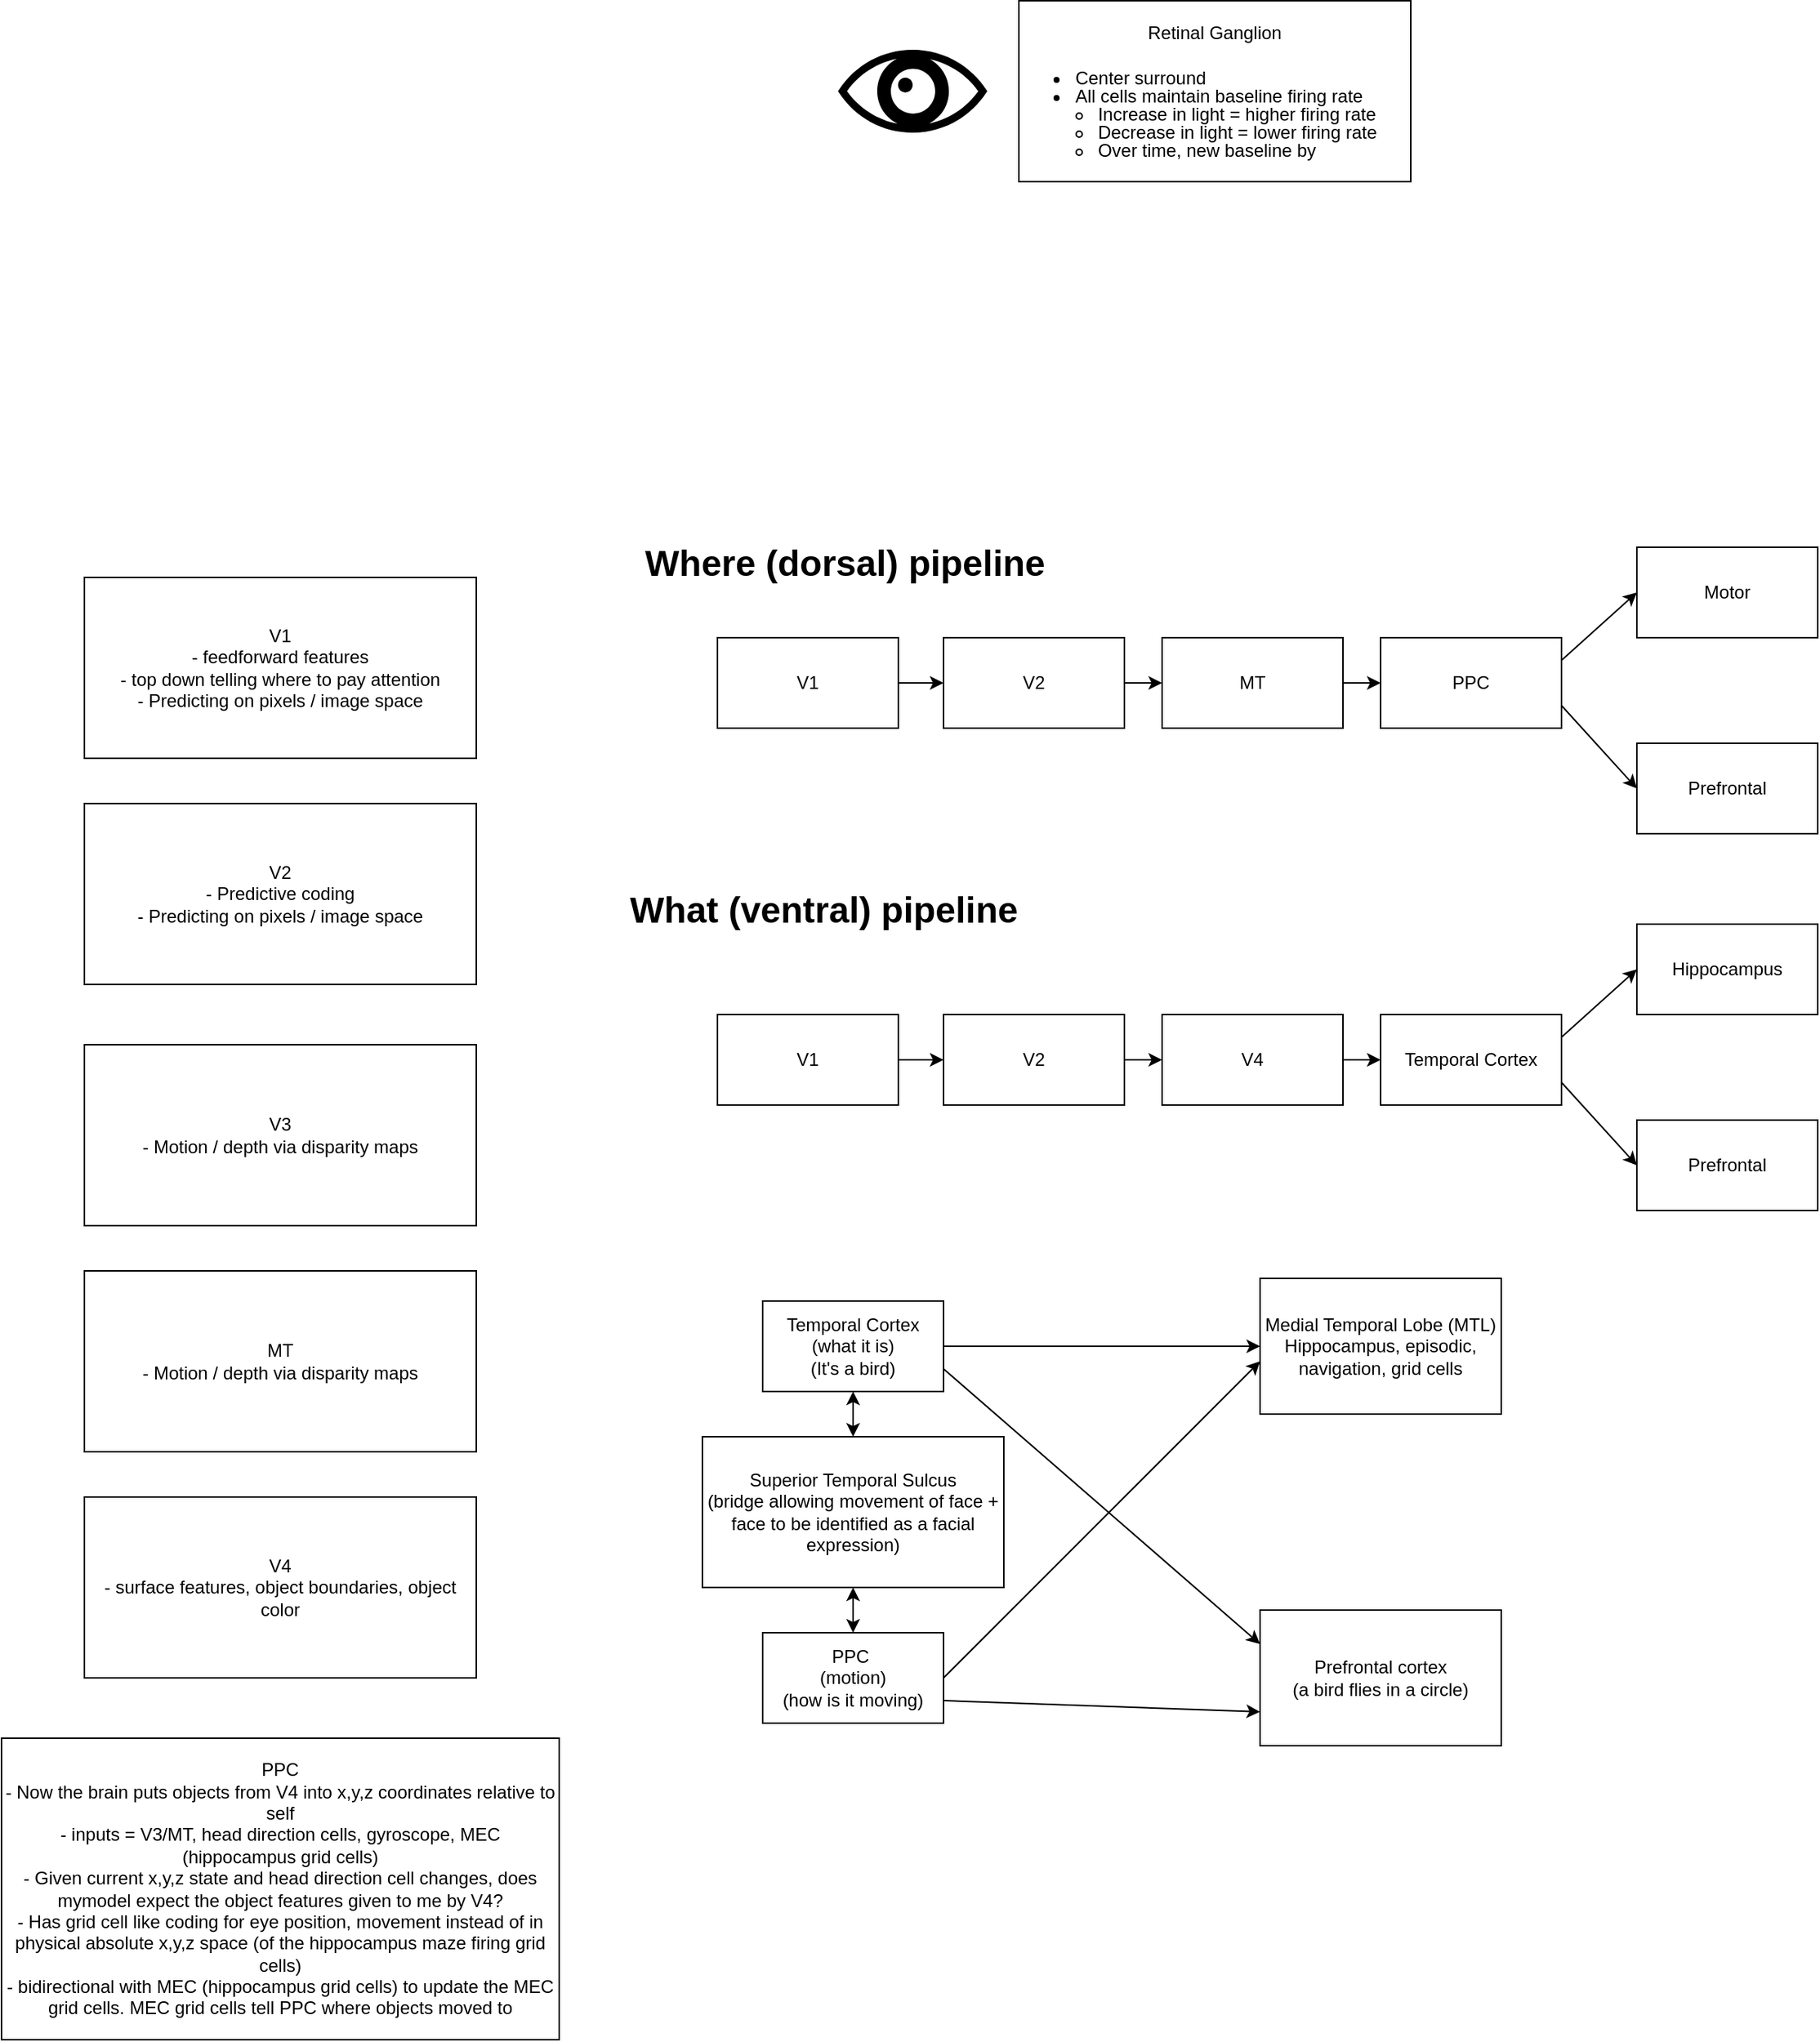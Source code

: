 <mxfile version="26.2.14">
  <diagram name="Page-1" id="L4ATmHOxBW7hnk37qFYO">
    <mxGraphModel dx="1788" dy="1170" grid="1" gridSize="10" guides="1" tooltips="1" connect="1" arrows="1" fold="1" page="0" pageScale="1" pageWidth="850" pageHeight="1100" math="0" shadow="0">
      <root>
        <mxCell id="0" />
        <mxCell id="1" parent="0" />
        <mxCell id="7BeZ9nyPgXJLnocpsz5R-1" value="" style="shape=mxgraph.signs.healthcare.eye;html=1;pointerEvents=1;fillColor=#000000;strokeColor=none;verticalLabelPosition=bottom;verticalAlign=top;align=center;" vertex="1" parent="1">
          <mxGeometry x="160" y="130" width="99" height="55" as="geometry" />
        </mxCell>
        <mxCell id="7BeZ9nyPgXJLnocpsz5R-4" value="Retinal Ganglion&lt;div&gt;&lt;br&gt;&lt;/div&gt;&lt;div&gt;&lt;ul style=&quot;text-align: left; padding-left: 15px; margin-top: 2px; margin-bottom: 2px;&quot;&gt;&lt;li style=&quot;line-height: 12px;&quot;&gt;Center surround&lt;/li&gt;&lt;li style=&quot;line-height: 12px;&quot;&gt;All cells maintain baseline firing rate&lt;/li&gt;&lt;ul style=&quot;padding-left: 15px;&quot;&gt;&lt;li style=&quot;line-height: 12px;&quot;&gt;Increase in light = higher firing rate&lt;/li&gt;&lt;li style=&quot;line-height: 12px;&quot;&gt;Decrease in light = lower firing rate&lt;/li&gt;&lt;li style=&quot;line-height: 12px;&quot;&gt;Over time, new baseline by&amp;nbsp;&amp;nbsp;&lt;/li&gt;&lt;/ul&gt;&lt;/ul&gt;&lt;/div&gt;" style="rounded=0;whiteSpace=wrap;html=1;" vertex="1" parent="1">
          <mxGeometry x="280" y="97.5" width="260" height="120" as="geometry" />
        </mxCell>
        <mxCell id="7BeZ9nyPgXJLnocpsz5R-5" value="V1" style="rounded=0;whiteSpace=wrap;html=1;" vertex="1" parent="1">
          <mxGeometry x="80" y="520" width="120" height="60" as="geometry" />
        </mxCell>
        <mxCell id="7BeZ9nyPgXJLnocpsz5R-6" value="V2" style="rounded=0;whiteSpace=wrap;html=1;" vertex="1" parent="1">
          <mxGeometry x="230" y="520" width="120" height="60" as="geometry" />
        </mxCell>
        <mxCell id="7BeZ9nyPgXJLnocpsz5R-7" value="" style="endArrow=classic;html=1;rounded=0;exitX=1;exitY=0.5;exitDx=0;exitDy=0;entryX=0;entryY=0.5;entryDx=0;entryDy=0;" edge="1" parent="1" source="7BeZ9nyPgXJLnocpsz5R-5" target="7BeZ9nyPgXJLnocpsz5R-6">
          <mxGeometry width="50" height="50" relative="1" as="geometry">
            <mxPoint x="400" y="500" as="sourcePoint" />
            <mxPoint x="450" y="450" as="targetPoint" />
          </mxGeometry>
        </mxCell>
        <mxCell id="7BeZ9nyPgXJLnocpsz5R-8" value="" style="endArrow=classic;html=1;rounded=0;exitX=1;exitY=0.5;exitDx=0;exitDy=0;entryX=0;entryY=0.5;entryDx=0;entryDy=0;" edge="1" parent="1" source="7BeZ9nyPgXJLnocpsz5R-6" target="7BeZ9nyPgXJLnocpsz5R-9">
          <mxGeometry width="50" height="50" relative="1" as="geometry">
            <mxPoint x="210" y="560" as="sourcePoint" />
            <mxPoint x="240" y="560" as="targetPoint" />
          </mxGeometry>
        </mxCell>
        <mxCell id="7BeZ9nyPgXJLnocpsz5R-9" value="MT" style="rounded=0;whiteSpace=wrap;html=1;" vertex="1" parent="1">
          <mxGeometry x="375" y="520" width="120" height="60" as="geometry" />
        </mxCell>
        <mxCell id="7BeZ9nyPgXJLnocpsz5R-10" value="PPC" style="rounded=0;whiteSpace=wrap;html=1;" vertex="1" parent="1">
          <mxGeometry x="520" y="520" width="120" height="60" as="geometry" />
        </mxCell>
        <mxCell id="7BeZ9nyPgXJLnocpsz5R-11" value="" style="endArrow=classic;html=1;rounded=0;exitX=1;exitY=0.5;exitDx=0;exitDy=0;entryX=0;entryY=0.5;entryDx=0;entryDy=0;" edge="1" parent="1" source="7BeZ9nyPgXJLnocpsz5R-9" target="7BeZ9nyPgXJLnocpsz5R-10">
          <mxGeometry width="50" height="50" relative="1" as="geometry">
            <mxPoint x="360" y="560" as="sourcePoint" />
            <mxPoint x="385" y="560" as="targetPoint" />
          </mxGeometry>
        </mxCell>
        <mxCell id="7BeZ9nyPgXJLnocpsz5R-12" value="Motor" style="rounded=0;whiteSpace=wrap;html=1;" vertex="1" parent="1">
          <mxGeometry x="690" y="460" width="120" height="60" as="geometry" />
        </mxCell>
        <mxCell id="7BeZ9nyPgXJLnocpsz5R-13" value="Prefrontal" style="rounded=0;whiteSpace=wrap;html=1;" vertex="1" parent="1">
          <mxGeometry x="690" y="590" width="120" height="60" as="geometry" />
        </mxCell>
        <mxCell id="7BeZ9nyPgXJLnocpsz5R-14" value="" style="endArrow=classic;html=1;rounded=0;exitX=1;exitY=0.25;exitDx=0;exitDy=0;entryX=0;entryY=0.5;entryDx=0;entryDy=0;" edge="1" parent="1" source="7BeZ9nyPgXJLnocpsz5R-10" target="7BeZ9nyPgXJLnocpsz5R-12">
          <mxGeometry width="50" height="50" relative="1" as="geometry">
            <mxPoint x="600" y="710" as="sourcePoint" />
            <mxPoint x="650" y="660" as="targetPoint" />
          </mxGeometry>
        </mxCell>
        <mxCell id="7BeZ9nyPgXJLnocpsz5R-15" value="" style="endArrow=classic;html=1;rounded=0;exitX=1;exitY=0.75;exitDx=0;exitDy=0;entryX=0;entryY=0.5;entryDx=0;entryDy=0;" edge="1" parent="1" source="7BeZ9nyPgXJLnocpsz5R-10" target="7BeZ9nyPgXJLnocpsz5R-13">
          <mxGeometry width="50" height="50" relative="1" as="geometry">
            <mxPoint x="600" y="710" as="sourcePoint" />
            <mxPoint x="650" y="660" as="targetPoint" />
          </mxGeometry>
        </mxCell>
        <mxCell id="7BeZ9nyPgXJLnocpsz5R-16" value="&lt;h1 style=&quot;margin-top: 0px;&quot;&gt;Where (dorsal) pipeline&lt;/h1&gt;" style="text;html=1;whiteSpace=wrap;overflow=hidden;rounded=0;" vertex="1" parent="1">
          <mxGeometry x="30" y="450" width="290" height="50" as="geometry" />
        </mxCell>
        <mxCell id="7BeZ9nyPgXJLnocpsz5R-17" value="&lt;h1 style=&quot;margin-top: 0px;&quot;&gt;What (ventral) pipeline&lt;/h1&gt;" style="text;html=1;whiteSpace=wrap;overflow=hidden;rounded=0;" vertex="1" parent="1">
          <mxGeometry x="20" y="680" width="290" height="50" as="geometry" />
        </mxCell>
        <mxCell id="7BeZ9nyPgXJLnocpsz5R-18" value="V1" style="rounded=0;whiteSpace=wrap;html=1;" vertex="1" parent="1">
          <mxGeometry x="80" y="770" width="120" height="60" as="geometry" />
        </mxCell>
        <mxCell id="7BeZ9nyPgXJLnocpsz5R-19" value="V2" style="rounded=0;whiteSpace=wrap;html=1;" vertex="1" parent="1">
          <mxGeometry x="230" y="770" width="120" height="60" as="geometry" />
        </mxCell>
        <mxCell id="7BeZ9nyPgXJLnocpsz5R-20" value="" style="endArrow=classic;html=1;rounded=0;exitX=1;exitY=0.5;exitDx=0;exitDy=0;entryX=0;entryY=0.5;entryDx=0;entryDy=0;" edge="1" parent="1" source="7BeZ9nyPgXJLnocpsz5R-18" target="7BeZ9nyPgXJLnocpsz5R-19">
          <mxGeometry width="50" height="50" relative="1" as="geometry">
            <mxPoint x="400" y="750" as="sourcePoint" />
            <mxPoint x="450" y="700" as="targetPoint" />
          </mxGeometry>
        </mxCell>
        <mxCell id="7BeZ9nyPgXJLnocpsz5R-31" value="V4" style="rounded=0;whiteSpace=wrap;html=1;" vertex="1" parent="1">
          <mxGeometry x="375" y="770" width="120" height="60" as="geometry" />
        </mxCell>
        <mxCell id="7BeZ9nyPgXJLnocpsz5R-32" value="Temporal Cortex" style="rounded=0;whiteSpace=wrap;html=1;" vertex="1" parent="1">
          <mxGeometry x="520" y="770" width="120" height="60" as="geometry" />
        </mxCell>
        <mxCell id="7BeZ9nyPgXJLnocpsz5R-33" value="" style="endArrow=classic;html=1;rounded=0;exitX=1;exitY=0.5;exitDx=0;exitDy=0;entryX=0;entryY=0.5;entryDx=0;entryDy=0;" edge="1" parent="1" source="7BeZ9nyPgXJLnocpsz5R-31" target="7BeZ9nyPgXJLnocpsz5R-32">
          <mxGeometry width="50" height="50" relative="1" as="geometry">
            <mxPoint x="360" y="810" as="sourcePoint" />
            <mxPoint x="385" y="810" as="targetPoint" />
          </mxGeometry>
        </mxCell>
        <mxCell id="7BeZ9nyPgXJLnocpsz5R-34" value="Hippocampus" style="rounded=0;whiteSpace=wrap;html=1;" vertex="1" parent="1">
          <mxGeometry x="690" y="710" width="120" height="60" as="geometry" />
        </mxCell>
        <mxCell id="7BeZ9nyPgXJLnocpsz5R-35" value="Prefrontal" style="rounded=0;whiteSpace=wrap;html=1;" vertex="1" parent="1">
          <mxGeometry x="690" y="840" width="120" height="60" as="geometry" />
        </mxCell>
        <mxCell id="7BeZ9nyPgXJLnocpsz5R-36" value="" style="endArrow=classic;html=1;rounded=0;exitX=1;exitY=0.25;exitDx=0;exitDy=0;entryX=0;entryY=0.5;entryDx=0;entryDy=0;" edge="1" parent="1" source="7BeZ9nyPgXJLnocpsz5R-32" target="7BeZ9nyPgXJLnocpsz5R-34">
          <mxGeometry width="50" height="50" relative="1" as="geometry">
            <mxPoint x="600" y="960" as="sourcePoint" />
            <mxPoint x="650" y="910" as="targetPoint" />
          </mxGeometry>
        </mxCell>
        <mxCell id="7BeZ9nyPgXJLnocpsz5R-37" value="" style="endArrow=classic;html=1;rounded=0;exitX=1;exitY=0.75;exitDx=0;exitDy=0;entryX=0;entryY=0.5;entryDx=0;entryDy=0;" edge="1" parent="1" source="7BeZ9nyPgXJLnocpsz5R-32" target="7BeZ9nyPgXJLnocpsz5R-35">
          <mxGeometry width="50" height="50" relative="1" as="geometry">
            <mxPoint x="600" y="960" as="sourcePoint" />
            <mxPoint x="650" y="910" as="targetPoint" />
          </mxGeometry>
        </mxCell>
        <mxCell id="7BeZ9nyPgXJLnocpsz5R-38" value="" style="endArrow=classic;html=1;rounded=0;exitX=1;exitY=0.5;exitDx=0;exitDy=0;entryX=0;entryY=0.5;entryDx=0;entryDy=0;" edge="1" parent="1" source="7BeZ9nyPgXJLnocpsz5R-19" target="7BeZ9nyPgXJLnocpsz5R-31">
          <mxGeometry width="50" height="50" relative="1" as="geometry">
            <mxPoint x="360" y="560" as="sourcePoint" />
            <mxPoint x="370" y="800" as="targetPoint" />
          </mxGeometry>
        </mxCell>
        <mxCell id="7BeZ9nyPgXJLnocpsz5R-39" value="Temporal Cortex&lt;div&gt;(what it is)&lt;br&gt;&lt;div&gt;(It&#39;s a bird)&lt;/div&gt;&lt;/div&gt;" style="rounded=0;whiteSpace=wrap;html=1;" vertex="1" parent="1">
          <mxGeometry x="110" y="960" width="120" height="60" as="geometry" />
        </mxCell>
        <mxCell id="7BeZ9nyPgXJLnocpsz5R-40" value="Superior Temporal Sulcus&lt;div&gt;(bridge allowing movement of face + face to be identified as a facial expression)&lt;/div&gt;" style="rounded=0;whiteSpace=wrap;html=1;" vertex="1" parent="1">
          <mxGeometry x="70" y="1050" width="200" height="100" as="geometry" />
        </mxCell>
        <mxCell id="7BeZ9nyPgXJLnocpsz5R-41" value="PPC&amp;nbsp;&lt;div&gt;(motion)&lt;/div&gt;&lt;div&gt;(how is it moving)&lt;/div&gt;" style="rounded=0;whiteSpace=wrap;html=1;" vertex="1" parent="1">
          <mxGeometry x="110" y="1180" width="120" height="60" as="geometry" />
        </mxCell>
        <mxCell id="7BeZ9nyPgXJLnocpsz5R-42" value="" style="endArrow=classic;startArrow=classic;html=1;rounded=0;exitX=0.5;exitY=0;exitDx=0;exitDy=0;entryX=0.5;entryY=1;entryDx=0;entryDy=0;" edge="1" parent="1" source="7BeZ9nyPgXJLnocpsz5R-41" target="7BeZ9nyPgXJLnocpsz5R-40">
          <mxGeometry width="50" height="50" relative="1" as="geometry">
            <mxPoint x="600" y="950" as="sourcePoint" />
            <mxPoint x="650" y="900" as="targetPoint" />
          </mxGeometry>
        </mxCell>
        <mxCell id="7BeZ9nyPgXJLnocpsz5R-43" value="" style="endArrow=classic;startArrow=classic;html=1;rounded=0;exitX=0.5;exitY=0;exitDx=0;exitDy=0;entryX=0.5;entryY=1;entryDx=0;entryDy=0;" edge="1" parent="1" source="7BeZ9nyPgXJLnocpsz5R-40" target="7BeZ9nyPgXJLnocpsz5R-39">
          <mxGeometry width="50" height="50" relative="1" as="geometry">
            <mxPoint x="600" y="950" as="sourcePoint" />
            <mxPoint x="650" y="900" as="targetPoint" />
          </mxGeometry>
        </mxCell>
        <mxCell id="7BeZ9nyPgXJLnocpsz5R-44" value="Medial Temporal Lobe (MTL)&lt;div&gt;Hippocampus, episodic, navigation, grid cells&lt;/div&gt;" style="rounded=0;whiteSpace=wrap;html=1;" vertex="1" parent="1">
          <mxGeometry x="440" y="945" width="160" height="90" as="geometry" />
        </mxCell>
        <mxCell id="7BeZ9nyPgXJLnocpsz5R-45" value="" style="endArrow=classic;html=1;rounded=0;exitX=1;exitY=0.5;exitDx=0;exitDy=0;entryX=0;entryY=0.5;entryDx=0;entryDy=0;" edge="1" parent="1" source="7BeZ9nyPgXJLnocpsz5R-39" target="7BeZ9nyPgXJLnocpsz5R-44">
          <mxGeometry width="50" height="50" relative="1" as="geometry">
            <mxPoint x="600" y="950" as="sourcePoint" />
            <mxPoint x="650" y="900" as="targetPoint" />
          </mxGeometry>
        </mxCell>
        <mxCell id="7BeZ9nyPgXJLnocpsz5R-47" value="Prefrontal cortex&lt;div&gt;(a bird flies in a circle)&lt;/div&gt;" style="rounded=0;whiteSpace=wrap;html=1;" vertex="1" parent="1">
          <mxGeometry x="440" y="1165" width="160" height="90" as="geometry" />
        </mxCell>
        <mxCell id="7BeZ9nyPgXJLnocpsz5R-48" value="" style="endArrow=classic;html=1;rounded=0;exitX=1;exitY=0.75;exitDx=0;exitDy=0;entryX=0;entryY=0.25;entryDx=0;entryDy=0;" edge="1" parent="1" source="7BeZ9nyPgXJLnocpsz5R-39" target="7BeZ9nyPgXJLnocpsz5R-47">
          <mxGeometry width="50" height="50" relative="1" as="geometry">
            <mxPoint x="600" y="950" as="sourcePoint" />
            <mxPoint x="650" y="900" as="targetPoint" />
          </mxGeometry>
        </mxCell>
        <mxCell id="7BeZ9nyPgXJLnocpsz5R-49" value="" style="endArrow=classic;html=1;rounded=0;exitX=1;exitY=0.75;exitDx=0;exitDy=0;entryX=0;entryY=0.75;entryDx=0;entryDy=0;" edge="1" parent="1" source="7BeZ9nyPgXJLnocpsz5R-41" target="7BeZ9nyPgXJLnocpsz5R-47">
          <mxGeometry width="50" height="50" relative="1" as="geometry">
            <mxPoint x="600" y="950" as="sourcePoint" />
            <mxPoint x="650" y="900" as="targetPoint" />
          </mxGeometry>
        </mxCell>
        <mxCell id="7BeZ9nyPgXJLnocpsz5R-50" value="" style="endArrow=classic;html=1;rounded=0;exitX=1;exitY=0.5;exitDx=0;exitDy=0;entryX=0;entryY=0.611;entryDx=0;entryDy=0;entryPerimeter=0;" edge="1" parent="1" source="7BeZ9nyPgXJLnocpsz5R-41" target="7BeZ9nyPgXJLnocpsz5R-44">
          <mxGeometry width="50" height="50" relative="1" as="geometry">
            <mxPoint x="600" y="950" as="sourcePoint" />
            <mxPoint x="650" y="900" as="targetPoint" />
          </mxGeometry>
        </mxCell>
        <mxCell id="7BeZ9nyPgXJLnocpsz5R-51" value="V1&lt;div&gt;- feedforward features&lt;/div&gt;&lt;div&gt;- top down telling where to pay attention&lt;/div&gt;&lt;div&gt;- Predicting on pixels / image space&lt;/div&gt;" style="rounded=0;whiteSpace=wrap;html=1;" vertex="1" parent="1">
          <mxGeometry x="-340" y="480" width="260" height="120" as="geometry" />
        </mxCell>
        <mxCell id="7BeZ9nyPgXJLnocpsz5R-52" value="V2&lt;div&gt;- Predictive coding&lt;/div&gt;&lt;div&gt;- Predicting on pixels / image space&lt;/div&gt;" style="rounded=0;whiteSpace=wrap;html=1;" vertex="1" parent="1">
          <mxGeometry x="-340" y="630" width="260" height="120" as="geometry" />
        </mxCell>
        <mxCell id="7BeZ9nyPgXJLnocpsz5R-53" value="V3&lt;div&gt;- Motion / depth via disparity maps&lt;/div&gt;" style="rounded=0;whiteSpace=wrap;html=1;" vertex="1" parent="1">
          <mxGeometry x="-340" y="790" width="260" height="120" as="geometry" />
        </mxCell>
        <mxCell id="7BeZ9nyPgXJLnocpsz5R-54" value="MT&lt;br&gt;&lt;div&gt;- Motion / depth via disparity maps&lt;/div&gt;" style="rounded=0;whiteSpace=wrap;html=1;" vertex="1" parent="1">
          <mxGeometry x="-340" y="940" width="260" height="120" as="geometry" />
        </mxCell>
        <mxCell id="7BeZ9nyPgXJLnocpsz5R-55" value="V4&lt;div&gt;- surface features, object boundaries, object color&lt;/div&gt;" style="rounded=0;whiteSpace=wrap;html=1;" vertex="1" parent="1">
          <mxGeometry x="-340" y="1090" width="260" height="120" as="geometry" />
        </mxCell>
        <mxCell id="7BeZ9nyPgXJLnocpsz5R-56" value="PPC&lt;div&gt;- Now the brain puts objects from V4 into x,y,z coordinates relative to self&lt;/div&gt;&lt;div&gt;- inputs = V3/MT, head direction cells, gyroscope, MEC (hippocampus grid cells)&lt;/div&gt;&lt;div&gt;- Given current x,y,z state and head direction cell changes, does mymodel expect the object features given to me by V4?&lt;/div&gt;&lt;div&gt;- Has grid cell like coding for eye position, movement instead of in physical absolute x,y,z space (of the hippocampus maze firing grid cells)&lt;/div&gt;&lt;div&gt;- bidirectional with MEC (hippocampus grid cells) to update the MEC grid cells. MEC grid cells tell PPC where objects moved to&lt;/div&gt;" style="rounded=0;whiteSpace=wrap;html=1;" vertex="1" parent="1">
          <mxGeometry x="-395" y="1250" width="370" height="200" as="geometry" />
        </mxCell>
      </root>
    </mxGraphModel>
  </diagram>
</mxfile>
